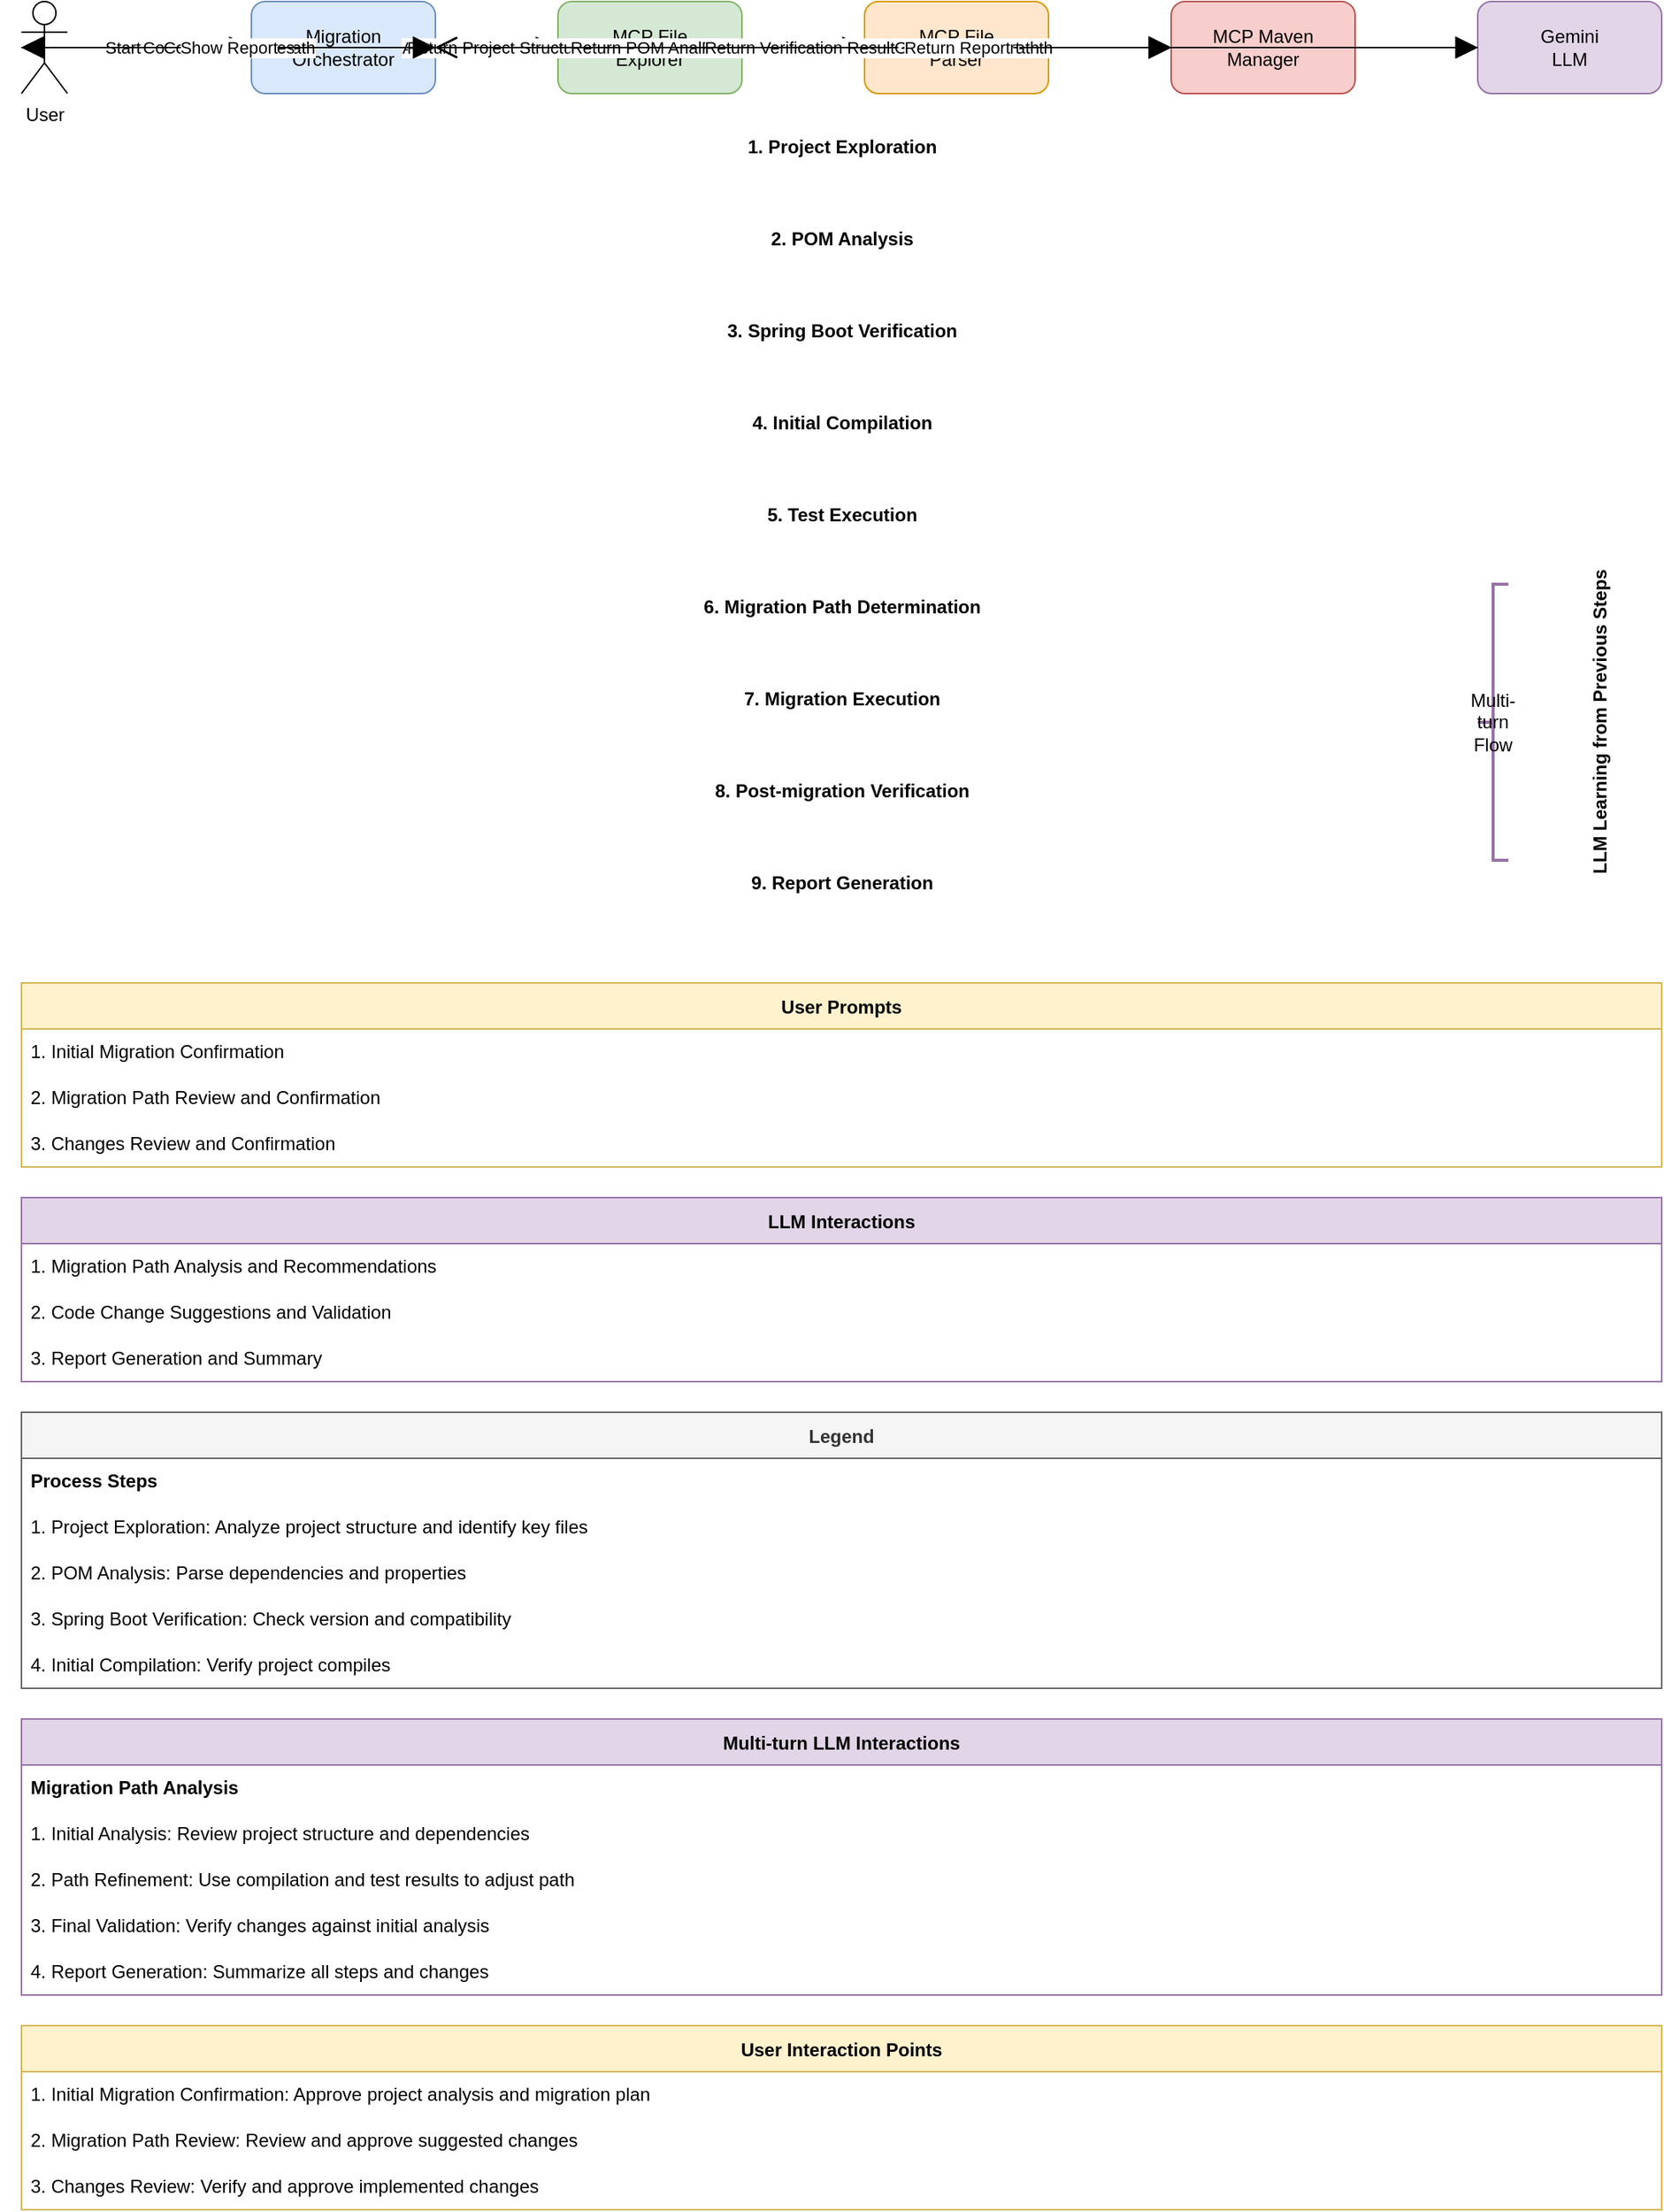 <?xml version="1.0" encoding="UTF-8"?>
<mxfile version="21.1.9" type="device">
  <diagram id="migration-sequence" name="Migration Process Sequence">
    <mxGraphModel dx="1422" dy="798" grid="1" gridSize="10" guides="1" tooltips="1" connect="1" arrows="1" fold="1" page="1" pageScale="1" pageWidth="1169" pageHeight="827" math="0" shadow="0">
      <root>
        <mxCell id="0"/>
        <mxCell id="1" parent="0"/>
        
        <!-- Actors -->
        <mxCell id="2" value="User" style="shape=umlActor;verticalLabelPosition=bottom;verticalAlign=top;html=1;" vertex="1" parent="1">
          <mxGeometry x="90" y="40" width="30" height="60" as="geometry"/>
        </mxCell>
        <mxCell id="3" value="Migration&#xa;Orchestrator" style="rounded=1;whiteSpace=wrap;html=1;fillColor=#dae8fc;strokeColor=#6c8ebf;" vertex="1" parent="1">
          <mxGeometry x="240" y="40" width="120" height="60" as="geometry"/>
        </mxCell>
        <mxCell id="4" value="MCP File&#xa;Explorer" style="rounded=1;whiteSpace=wrap;html=1;fillColor=#d5e8d4;strokeColor=#82b366;" vertex="1" parent="1">
          <mxGeometry x="440" y="40" width="120" height="60" as="geometry"/>
        </mxCell>
        <mxCell id="5" value="MCP File&#xa;Parser" style="rounded=1;whiteSpace=wrap;html=1;fillColor=#ffe6cc;strokeColor=#d79b00;" vertex="1" parent="1">
          <mxGeometry x="640" y="40" width="120" height="60" as="geometry"/>
        </mxCell>
        <mxCell id="6" value="MCP Maven&#xa;Manager" style="rounded=1;whiteSpace=wrap;html=1;fillColor=#f8cecc;strokeColor=#b85450;" vertex="1" parent="1">
          <mxGeometry x="840" y="40" width="120" height="60" as="geometry"/>
        </mxCell>
        <mxCell id="7" value="Gemini&#xa;LLM" style="rounded=1;whiteSpace=wrap;html=1;fillColor=#e1d5e7;strokeColor=#9673a6;" vertex="1" parent="1">
          <mxGeometry x="1040" y="40" width="120" height="60" as="geometry"/>
        </mxCell>

        <!-- Project Exploration -->
        <mxCell id="8" value="1. Project Exploration" style="text;html=1;strokeColor=none;fillColor=none;align=center;verticalAlign=middle;rounded=0;fontStyle=1" vertex="1" parent="1">
          <mxGeometry x="90" y="120" width="1070" height="30" as="geometry"/>
        </mxCell>
        <mxCell id="9" value="Start Migration" style="endArrow=block;endSize=12;endFill=1;html=1;rounded=0;exitX=1;exitY=0.5;exitDx=0;exitDy=0;entryX=0;entryY=0.5;entryDx=0;entryDy=0;" edge="1" parent="1" source="2" target="3">
          <mxGeometry width="160" relative="1" as="geometry"/>
        </mxCell>
        <mxCell id="10" value="Analyze Project Structure" style="endArrow=block;endSize=12;endFill=1;html=1;rounded=0;exitX=1;exitY=0.5;exitDx=0;exitDy=0;entryX=0;entryY=0.5;entryDx=0;entryDy=0;" edge="1" parent="1" source="3" target="4">
          <mxGeometry width="160" relative="1" as="geometry"/>
        </mxCell>
        <mxCell id="11" value="Return Project Structure" style="endArrow=open;endSize=12;dashed=1;html=1;rounded=0;exitX=0;exitY=0.5;exitDx=0;exitDy=0;entryX=1;entryY=0.5;entryDx=0;entryDy=0;" edge="1" parent="1" source="4" target="3">
          <mxGeometry width="160" relative="1" as="geometry"/>
        </mxCell>

        <!-- POM Analysis -->
        <mxCell id="12" value="2. POM Analysis" style="text;html=1;strokeColor=none;fillColor=none;align=center;verticalAlign=middle;rounded=0;fontStyle=1" vertex="1" parent="1">
          <mxGeometry x="90" y="180" width="1070" height="30" as="geometry"/>
        </mxCell>
        <mxCell id="13" value="Parse POM" style="endArrow=block;endSize=12;endFill=1;html=1;rounded=0;exitX=1;exitY=0.5;exitDx=0;exitDy=0;entryX=0;entryY=0.5;entryDx=0;entryDy=0;" edge="1" parent="1" source="3" target="5">
          <mxGeometry width="160" relative="1" as="geometry"/>
        </mxCell>
        <mxCell id="14" value="Return POM Analysis" style="endArrow=open;endSize=12;dashed=1;html=1;rounded=0;exitX=0;exitY=0.5;exitDx=0;exitDy=0;entryX=1;entryY=0.5;entryDx=0;entryDy=0;" edge="1" parent="1" source="5" target="3">
          <mxGeometry width="160" relative="1" as="geometry"/>
        </mxCell>

        <!-- Spring Boot Verification -->
        <mxCell id="15" value="3. Spring Boot Verification" style="text;html=1;strokeColor=none;fillColor=none;align=center;verticalAlign=middle;rounded=0;fontStyle=1" vertex="1" parent="1">
          <mxGeometry x="90" y="240" width="1070" height="30" as="geometry"/>
        </mxCell>
        <mxCell id="16" value="Check Spring Boot" style="endArrow=block;endSize=12;endFill=1;html=1;rounded=0;exitX=1;exitY=0.5;exitDx=0;exitDy=0;entryX=0;entryY=0.5;entryDx=0;entryDy=0;" edge="1" parent="1" source="3" target="6">
          <mxGeometry width="160" relative="1" as="geometry"/>
        </mxCell>
        <mxCell id="17" value="Return Spring Boot Info" style="endArrow=open;endSize=12;dashed=1;html=1;rounded=0;exitX=0;exitY=0.5;exitDx=0;exitDy=0;entryX=1;entryY=0.5;entryDx=0;entryDy=0;" edge="1" parent="1" source="6" target="3">
          <mxGeometry width="160" relative="1" as="geometry"/>
        </mxCell>

        <!-- Initial Compilation -->
        <mxCell id="18" value="4. Initial Compilation" style="text;html=1;strokeColor=none;fillColor=none;align=center;verticalAlign=middle;rounded=0;fontStyle=1" vertex="1" parent="1">
          <mxGeometry x="90" y="300" width="1070" height="30" as="geometry"/>
        </mxCell>
        <mxCell id="19" value="Compile Project" style="endArrow=block;endSize=12;endFill=1;html=1;rounded=0;exitX=1;exitY=0.5;exitDx=0;exitDy=0;entryX=0;entryY=0.5;entryDx=0;entryDy=0;" edge="1" parent="1" source="3" target="6">
          <mxGeometry width="160" relative="1" as="geometry"/>
        </mxCell>
        <mxCell id="20" value="Return Compilation Results" style="endArrow=open;endSize=12;dashed=1;html=1;rounded=0;exitX=0;exitY=0.5;exitDx=0;exitDy=0;entryX=1;entryY=0.5;entryDx=0;entryDy=0;" edge="1" parent="1" source="6" target="3">
          <mxGeometry width="160" relative="1" as="geometry"/>
        </mxCell>

        <!-- Test Execution -->
        <mxCell id="21" value="5. Test Execution" style="text;html=1;strokeColor=none;fillColor=none;align=center;verticalAlign=middle;rounded=0;fontStyle=1" vertex="1" parent="1">
          <mxGeometry x="90" y="360" width="1070" height="30" as="geometry"/>
        </mxCell>
        <mxCell id="22" value="Run Tests" style="endArrow=block;endSize=12;endFill=1;html=1;rounded=0;exitX=1;exitY=0.5;exitDx=0;exitDy=0;entryX=0;entryY=0.5;entryDx=0;entryDy=0;" edge="1" parent="1" source="3" target="6">
          <mxGeometry width="160" relative="1" as="geometry"/>
        </mxCell>
        <mxCell id="23" value="Return Test Results" style="endArrow=open;endSize=12;dashed=1;html=1;rounded=0;exitX=0;exitY=0.5;exitDx=0;exitDy=0;entryX=1;entryY=0.5;entryDx=0;entryDy=0;" edge="1" parent="1" source="6" target="3">
          <mxGeometry width="160" relative="1" as="geometry"/>
        </mxCell>

        <!-- Migration Path Determination -->
        <mxCell id="24" value="6. Migration Path Determination" style="text;html=1;strokeColor=none;fillColor=none;align=center;verticalAlign=middle;rounded=0;fontStyle=1" vertex="1" parent="1">
          <mxGeometry x="90" y="420" width="1070" height="30" as="geometry"/>
        </mxCell>
        <mxCell id="25" value="Determine Migration Path" style="endArrow=block;endSize=12;endFill=1;html=1;rounded=0;exitX=1;exitY=0.5;exitDx=0;exitDy=0;entryX=0;entryY=0.5;entryDx=0;entryDy=0;" edge="1" parent="1" source="3" target="7">
          <mxGeometry width="160" relative="1" as="geometry"/>
        </mxCell>
        <mxCell id="26" value="Return Migration Path" style="endArrow=open;endSize=12;dashed=1;html=1;rounded=0;exitX=0;exitY=0.5;exitDx=0;exitDy=0;entryX=1;entryY=0.5;entryDx=0;entryDy=0;" edge="1" parent="1" source="7" target="3">
          <mxGeometry width="160" relative="1" as="geometry"/>
        </mxCell>

        <!-- User Confirmation for Migration Path -->
        <mxCell id="39" value="Show Migration Path" style="endArrow=block;endSize=12;endFill=1;html=1;rounded=0;exitX=1;exitY=0.5;exitDx=0;exitDy=0;entryX=0;entryY=0.5;entryDx=0;entryDy=0;" edge="1" parent="1" source="3" target="2">
          <mxGeometry width="160" relative="1" as="geometry"/>
        </mxCell>
        <mxCell id="40" value="Confirm Migration Path" style="endArrow=block;endSize=12;endFill=1;html=1;rounded=0;exitX=0;exitY=0.5;exitDx=0;exitDy=0;entryX=1;entryY=0.5;entryDx=0;entryDy=0;" edge="1" parent="1" source="2" target="3">
          <mxGeometry width="160" relative="1" as="geometry"/>
        </mxCell>

        <!-- Migration Execution -->
        <mxCell id="27" value="7. Migration Execution" style="text;html=1;strokeColor=none;fillColor=none;align=center;verticalAlign=middle;rounded=0;fontStyle=1" vertex="1" parent="1">
          <mxGeometry x="90" y="480" width="1070" height="30" as="geometry"/>
        </mxCell>
        <mxCell id="28" value="Execute Migration" style="endArrow=block;endSize=12;endFill=1;html=1;rounded=0;exitX=1;exitY=0.5;exitDx=0;exitDy=0;entryX=0;entryY=0.5;entryDx=0;entryDy=0;" edge="1" parent="1" source="3" target="6">
          <mxGeometry width="160" relative="1" as="geometry"/>
        </mxCell>
        <mxCell id="29" value="Return Migration Results" style="endArrow=open;endSize=12;dashed=1;html=1;rounded=0;exitX=0;exitY=0.5;exitDx=0;exitDy=0;entryX=1;entryY=0.5;entryDx=0;entryDy=0;" edge="1" parent="1" source="6" target="3">
          <mxGeometry width="160" relative="1" as="geometry"/>
        </mxCell>

        <!-- Post-migration Verification -->
        <mxCell id="30" value="8. Post-migration Verification" style="text;html=1;strokeColor=none;fillColor=none;align=center;verticalAlign=middle;rounded=0;fontStyle=1" vertex="1" parent="1">
          <mxGeometry x="90" y="540" width="1070" height="30" as="geometry"/>
        </mxCell>
        <mxCell id="31" value="Verify Changes" style="endArrow=block;endSize=12;endFill=1;html=1;rounded=0;exitX=1;exitY=0.5;exitDx=0;exitDy=0;entryX=0;entryY=0.5;entryDx=0;entryDy=0;" edge="1" parent="1" source="3" target="6">
          <mxGeometry width="160" relative="1" as="geometry"/>
        </mxCell>
        <mxCell id="32" value="Return Verification Results" style="endArrow=open;endSize=12;dashed=1;html=1;rounded=0;exitX=0;exitY=0.5;exitDx=0;exitDy=0;entryX=1;entryY=0.5;entryDx=0;entryDy=0;" edge="1" parent="1" source="6" target="3">
          <mxGeometry width="160" relative="1" as="geometry"/>
        </mxCell>

        <!-- User Confirmation for Changes -->
        <mxCell id="41" value="Show Changes" style="endArrow=block;endSize=12;endFill=1;html=1;rounded=0;exitX=1;exitY=0.5;exitDx=0;exitDy=0;entryX=0;entryY=0.5;entryDx=0;entryDy=0;" edge="1" parent="1" source="3" target="2">
          <mxGeometry width="160" relative="1" as="geometry"/>
        </mxCell>
        <mxCell id="42" value="Confirm Changes" style="endArrow=block;endSize=12;endFill=1;html=1;rounded=0;exitX=0;exitY=0.5;exitDx=0;exitDy=0;entryX=1;entryY=0.5;entryDx=0;entryDy=0;" edge="1" parent="1" source="2" target="3">
          <mxGeometry width="160" relative="1" as="geometry"/>
        </mxCell>

        <!-- Report Generation -->
        <mxCell id="33" value="9. Report Generation" style="text;html=1;strokeColor=none;fillColor=none;align=center;verticalAlign=middle;rounded=0;fontStyle=1" vertex="1" parent="1">
          <mxGeometry x="90" y="600" width="1070" height="30" as="geometry"/>
        </mxCell>
        <mxCell id="34" value="Generate Report" style="endArrow=block;endSize=12;endFill=1;html=1;rounded=0;exitX=1;exitY=0.5;exitDx=0;exitDy=0;entryX=0;entryY=0.5;entryDx=0;entryDy=0;" edge="1" parent="1" source="3" target="7">
          <mxGeometry width="160" relative="1" as="geometry"/>
        </mxCell>
        <mxCell id="35" value="Return Report" style="endArrow=open;endSize=12;dashed=1;html=1;rounded=0;exitX=0;exitY=0.5;exitDx=0;exitDy=0;entryX=1;entryY=0.5;entryDx=0;entryDy=0;" edge="1" parent="1" source="7" target="3">
          <mxGeometry width="160" relative="1" as="geometry"/>
        </mxCell>
        <mxCell id="36" value="Show Report" style="endArrow=block;endSize=12;endFill=1;html=1;rounded=0;exitX=1;exitY=0.5;exitDx=0;exitDy=0;entryX=0;entryY=0.5;entryDx=0;entryDy=0;" edge="1" parent="1" source="3" target="2">
          <mxGeometry width="160" relative="1" as="geometry"/>
        </mxCell>

        <!-- User Prompt Boxes -->
        <mxCell id="43" value="User Prompts" style="swimlane;fontStyle=1;childLayout=stackLayout;horizontal=1;startSize=30;horizontalStack=0;resizeParent=1;resizeParentMax=0;resizeLast=0;collapsible=1;marginBottom=0;fillColor=#fff2cc;strokeColor=#d6b656;" vertex="1" parent="1">
          <mxGeometry x="90" y="680" width="1070" height="120" as="geometry"/>
        </mxCell>
        <mxCell id="44" value="1. Initial Migration Confirmation" style="text;strokeColor=none;fillColor=none;align=left;verticalAlign=middle;spacingLeft=4;spacingRight=4;overflow=hidden;points=[[0,0.5],[1,0.5]];portConstraint=eastwest;rotatable=0;whiteSpace=wrap;html=1;" vertex="1" parent="43">
          <mxGeometry y="30" width="1070" height="30" as="geometry"/>
        </mxCell>
        <mxCell id="45" value="2. Migration Path Review and Confirmation" style="text;strokeColor=none;fillColor=none;align=left;verticalAlign=middle;spacingLeft=4;spacingRight=4;overflow=hidden;points=[[0,0.5],[1,0.5]];portConstraint=eastwest;rotatable=0;whiteSpace=wrap;html=1;" vertex="1" parent="43">
          <mxGeometry y="60" width="1070" height="30" as="geometry"/>
        </mxCell>
        <mxCell id="46" value="3. Changes Review and Confirmation" style="text;strokeColor=none;fillColor=none;align=left;verticalAlign=middle;spacingLeft=4;spacingRight=4;overflow=hidden;points=[[0,0.5],[1,0.5]];portConstraint=eastwest;rotatable=0;whiteSpace=wrap;html=1;" vertex="1" parent="43">
          <mxGeometry y="90" width="1070" height="30" as="geometry"/>
        </mxCell>

        <!-- LLM Interaction Box -->
        <mxCell id="47" value="LLM Interactions" style="swimlane;fontStyle=1;childLayout=stackLayout;horizontal=1;startSize=30;horizontalStack=0;resizeParent=1;resizeParentMax=0;resizeLast=0;collapsible=1;marginBottom=0;fillColor=#e1d5e7;strokeColor=#9673a6;" vertex="1" parent="1">
          <mxGeometry x="90" y="820" width="1070" height="120" as="geometry"/>
        </mxCell>
        <mxCell id="48" value="1. Migration Path Analysis and Recommendations" style="text;strokeColor=none;fillColor=none;align=left;verticalAlign=middle;spacingLeft=4;spacingRight=4;overflow=hidden;points=[[0,0.5],[1,0.5]];portConstraint=eastwest;rotatable=0;whiteSpace=wrap;html=1;" vertex="1" parent="47">
          <mxGeometry y="30" width="1070" height="30" as="geometry"/>
        </mxCell>
        <mxCell id="49" value="2. Code Change Suggestions and Validation" style="text;strokeColor=none;fillColor=none;align=left;verticalAlign=middle;spacingLeft=4;spacingRight=4;overflow=hidden;points=[[0,0.5],[1,0.5]];portConstraint=eastwest;rotatable=0;whiteSpace=wrap;html=1;" vertex="1" parent="47">
          <mxGeometry y="60" width="1070" height="30" as="geometry"/>
        </mxCell>
        <mxCell id="50" value="3. Report Generation and Summary" style="text;strokeColor=none;fillColor=none;align=left;verticalAlign=middle;spacingLeft=4;spacingRight=4;overflow=hidden;points=[[0,0.5],[1,0.5]];portConstraint=eastwest;rotatable=0;whiteSpace=wrap;html=1;" vertex="1" parent="47">
          <mxGeometry y="90" width="1070" height="30" as="geometry"/>
        </mxCell>

        <!-- Legend -->
        <mxCell id="51" value="Legend" style="swimlane;fontStyle=1;childLayout=stackLayout;horizontal=1;startSize=30;horizontalStack=0;resizeParent=1;resizeParentMax=0;resizeLast=0;collapsible=1;marginBottom=0;fillColor=#f5f5f5;strokeColor=#666666;fontColor=#333333;" vertex="1" parent="1">
          <mxGeometry x="90" y="960" width="1070" height="180" as="geometry"/>
        </mxCell>
        <mxCell id="52" value="Process Steps" style="text;strokeColor=none;fillColor=none;align=left;verticalAlign=middle;spacingLeft=4;spacingRight=4;overflow=hidden;points=[[0,0.5],[1,0.5]];portConstraint=eastwest;rotatable=0;whiteSpace=wrap;html=1;fontStyle=1" vertex="1" parent="51">
          <mxGeometry y="30" width="1070" height="30" as="geometry"/>
        </mxCell>
        <mxCell id="53" value="1. Project Exploration: Analyze project structure and identify key files" style="text;strokeColor=none;fillColor=none;align=left;verticalAlign=middle;spacingLeft=4;spacingRight=4;overflow=hidden;points=[[0,0.5],[1,0.5]];portConstraint=eastwest;rotatable=0;whiteSpace=wrap;html=1;" vertex="1" parent="51">
          <mxGeometry y="60" width="1070" height="30" as="geometry"/>
        </mxCell>
        <mxCell id="54" value="2. POM Analysis: Parse dependencies and properties" style="text;strokeColor=none;fillColor=none;align=left;verticalAlign=middle;spacingLeft=4;spacingRight=4;overflow=hidden;points=[[0,0.5],[1,0.5]];portConstraint=eastwest;rotatable=0;whiteSpace=wrap;html=1;" vertex="1" parent="51">
          <mxGeometry y="90" width="1070" height="30" as="geometry"/>
        </mxCell>
        <mxCell id="55" value="3. Spring Boot Verification: Check version and compatibility" style="text;strokeColor=none;fillColor=none;align=left;verticalAlign=middle;spacingLeft=4;spacingRight=4;overflow=hidden;points=[[0,0.5],[1,0.5]];portConstraint=eastwest;rotatable=0;whiteSpace=wrap;html=1;" vertex="1" parent="51">
          <mxGeometry y="120" width="1070" height="30" as="geometry"/>
        </mxCell>
        <mxCell id="56" value="4. Initial Compilation: Verify project compiles" style="text;strokeColor=none;fillColor=none;align=left;verticalAlign=middle;spacingLeft=4;spacingRight=4;overflow=hidden;points=[[0,0.5],[1,0.5]];portConstraint=eastwest;rotatable=0;whiteSpace=wrap;html=1;" vertex="1" parent="51">
          <mxGeometry y="150" width="1070" height="30" as="geometry"/>
        </mxCell>

        <!-- Multi-turn LLM Interactions -->
        <mxCell id="57" value="Multi-turn LLM Interactions" style="swimlane;fontStyle=1;childLayout=stackLayout;horizontal=1;startSize=30;horizontalStack=0;resizeParent=1;resizeParentMax=0;resizeLast=0;collapsible=1;marginBottom=0;fillColor=#e1d5e7;strokeColor=#9673a6;" vertex="1" parent="1">
          <mxGeometry x="90" y="1160" width="1070" height="180" as="geometry"/>
        </mxCell>
        <mxCell id="58" value="Migration Path Analysis" style="text;strokeColor=none;fillColor=none;align=left;verticalAlign=middle;spacingLeft=4;spacingRight=4;overflow=hidden;points=[[0,0.5],[1,0.5]];portConstraint=eastwest;rotatable=0;whiteSpace=wrap;html=1;fontStyle=1" vertex="1" parent="57">
          <mxGeometry y="30" width="1070" height="30" as="geometry"/>
        </mxCell>
        <mxCell id="59" value="1. Initial Analysis: Review project structure and dependencies" style="text;strokeColor=none;fillColor=none;align=left;verticalAlign=middle;spacingLeft=4;spacingRight=4;overflow=hidden;points=[[0,0.5],[1,0.5]];portConstraint=eastwest;rotatable=0;whiteSpace=wrap;html=1;" vertex="1" parent="57">
          <mxGeometry y="60" width="1070" height="30" as="geometry"/>
        </mxCell>
        <mxCell id="60" value="2. Path Refinement: Use compilation and test results to adjust path" style="text;strokeColor=none;fillColor=none;align=left;verticalAlign=middle;spacingLeft=4;spacingRight=4;overflow=hidden;points=[[0,0.5],[1,0.5]];portConstraint=eastwest;rotatable=0;whiteSpace=wrap;html=1;" vertex="1" parent="57">
          <mxGeometry y="90" width="1070" height="30" as="geometry"/>
        </mxCell>
        <mxCell id="61" value="3. Final Validation: Verify changes against initial analysis" style="text;strokeColor=none;fillColor=none;align=left;verticalAlign=middle;spacingLeft=4;spacingRight=4;overflow=hidden;points=[[0,0.5],[1,0.5]];portConstraint=eastwest;rotatable=0;whiteSpace=wrap;html=1;" vertex="1" parent="57">
          <mxGeometry y="120" width="1070" height="30" as="geometry"/>
        </mxCell>
        <mxCell id="62" value="4. Report Generation: Summarize all steps and changes" style="text;strokeColor=none;fillColor=none;align=left;verticalAlign=middle;spacingLeft=4;spacingRight=4;overflow=hidden;points=[[0,0.5],[1,0.5]];portConstraint=eastwest;rotatable=0;whiteSpace=wrap;html=1;" vertex="1" parent="57">
          <mxGeometry y="150" width="1070" height="30" as="geometry"/>
        </mxCell>

        <!-- User Interaction Points -->
        <mxCell id="63" value="User Interaction Points" style="swimlane;fontStyle=1;childLayout=stackLayout;horizontal=1;startSize=30;horizontalStack=0;resizeParent=1;resizeParentMax=0;resizeLast=0;collapsible=1;marginBottom=0;fillColor=#fff2cc;strokeColor=#d6b656;" vertex="1" parent="1">
          <mxGeometry x="90" y="1360" width="1070" height="120" as="geometry"/>
        </mxCell>
        <mxCell id="64" value="1. Initial Migration Confirmation: Approve project analysis and migration plan" style="text;strokeColor=none;fillColor=none;align=left;verticalAlign=middle;spacingLeft=4;spacingRight=4;overflow=hidden;points=[[0,0.5],[1,0.5]];portConstraint=eastwest;rotatable=0;whiteSpace=wrap;html=1;" vertex="1" parent="63">
          <mxGeometry y="30" width="1070" height="30" as="geometry"/>
        </mxCell>
        <mxCell id="65" value="2. Migration Path Review: Review and approve suggested changes" style="text;strokeColor=none;fillColor=none;align=left;verticalAlign=middle;spacingLeft=4;spacingRight=4;overflow=hidden;points=[[0,0.5],[1,0.5]];portConstraint=eastwest;rotatable=0;whiteSpace=wrap;html=1;" vertex="1" parent="63">
          <mxGeometry y="60" width="1070" height="30" as="geometry"/>
        </mxCell>
        <mxCell id="66" value="3. Changes Review: Verify and approve implemented changes" style="text;strokeColor=none;fillColor=none;align=left;verticalAlign=middle;spacingLeft=4;spacingRight=4;overflow=hidden;points=[[0,0.5],[1,0.5]];portConstraint=eastwest;rotatable=0;whiteSpace=wrap;html=1;" vertex="1" parent="63">
          <mxGeometry y="90" width="1070" height="30" as="geometry"/>
        </mxCell>

        <!-- Multi-turn Flow Indicators -->
        <mxCell id="67" value="Multi-turn Flow" style="shape=curlyBracket;whiteSpace=wrap;html=1;rounded=0;strokeColor=#9673a6;strokeWidth=2;fillColor=none;" vertex="1" parent="1">
          <mxGeometry x="1040" y="420" width="20" height="180" as="geometry"/>
        </mxCell>
        <mxCell id="68" value="LLM Learning from Previous Steps" style="text;html=1;strokeColor=none;fillColor=none;align=center;verticalAlign=middle;rounded=0;fontStyle=1;rotation=-90;" vertex="1" parent="1">
          <mxGeometry x="1060" y="480" width="120" height="60" as="geometry"/>
        </mxCell>

      </root>
    </mxGraphModel>
  </diagram>
</mxfile> 